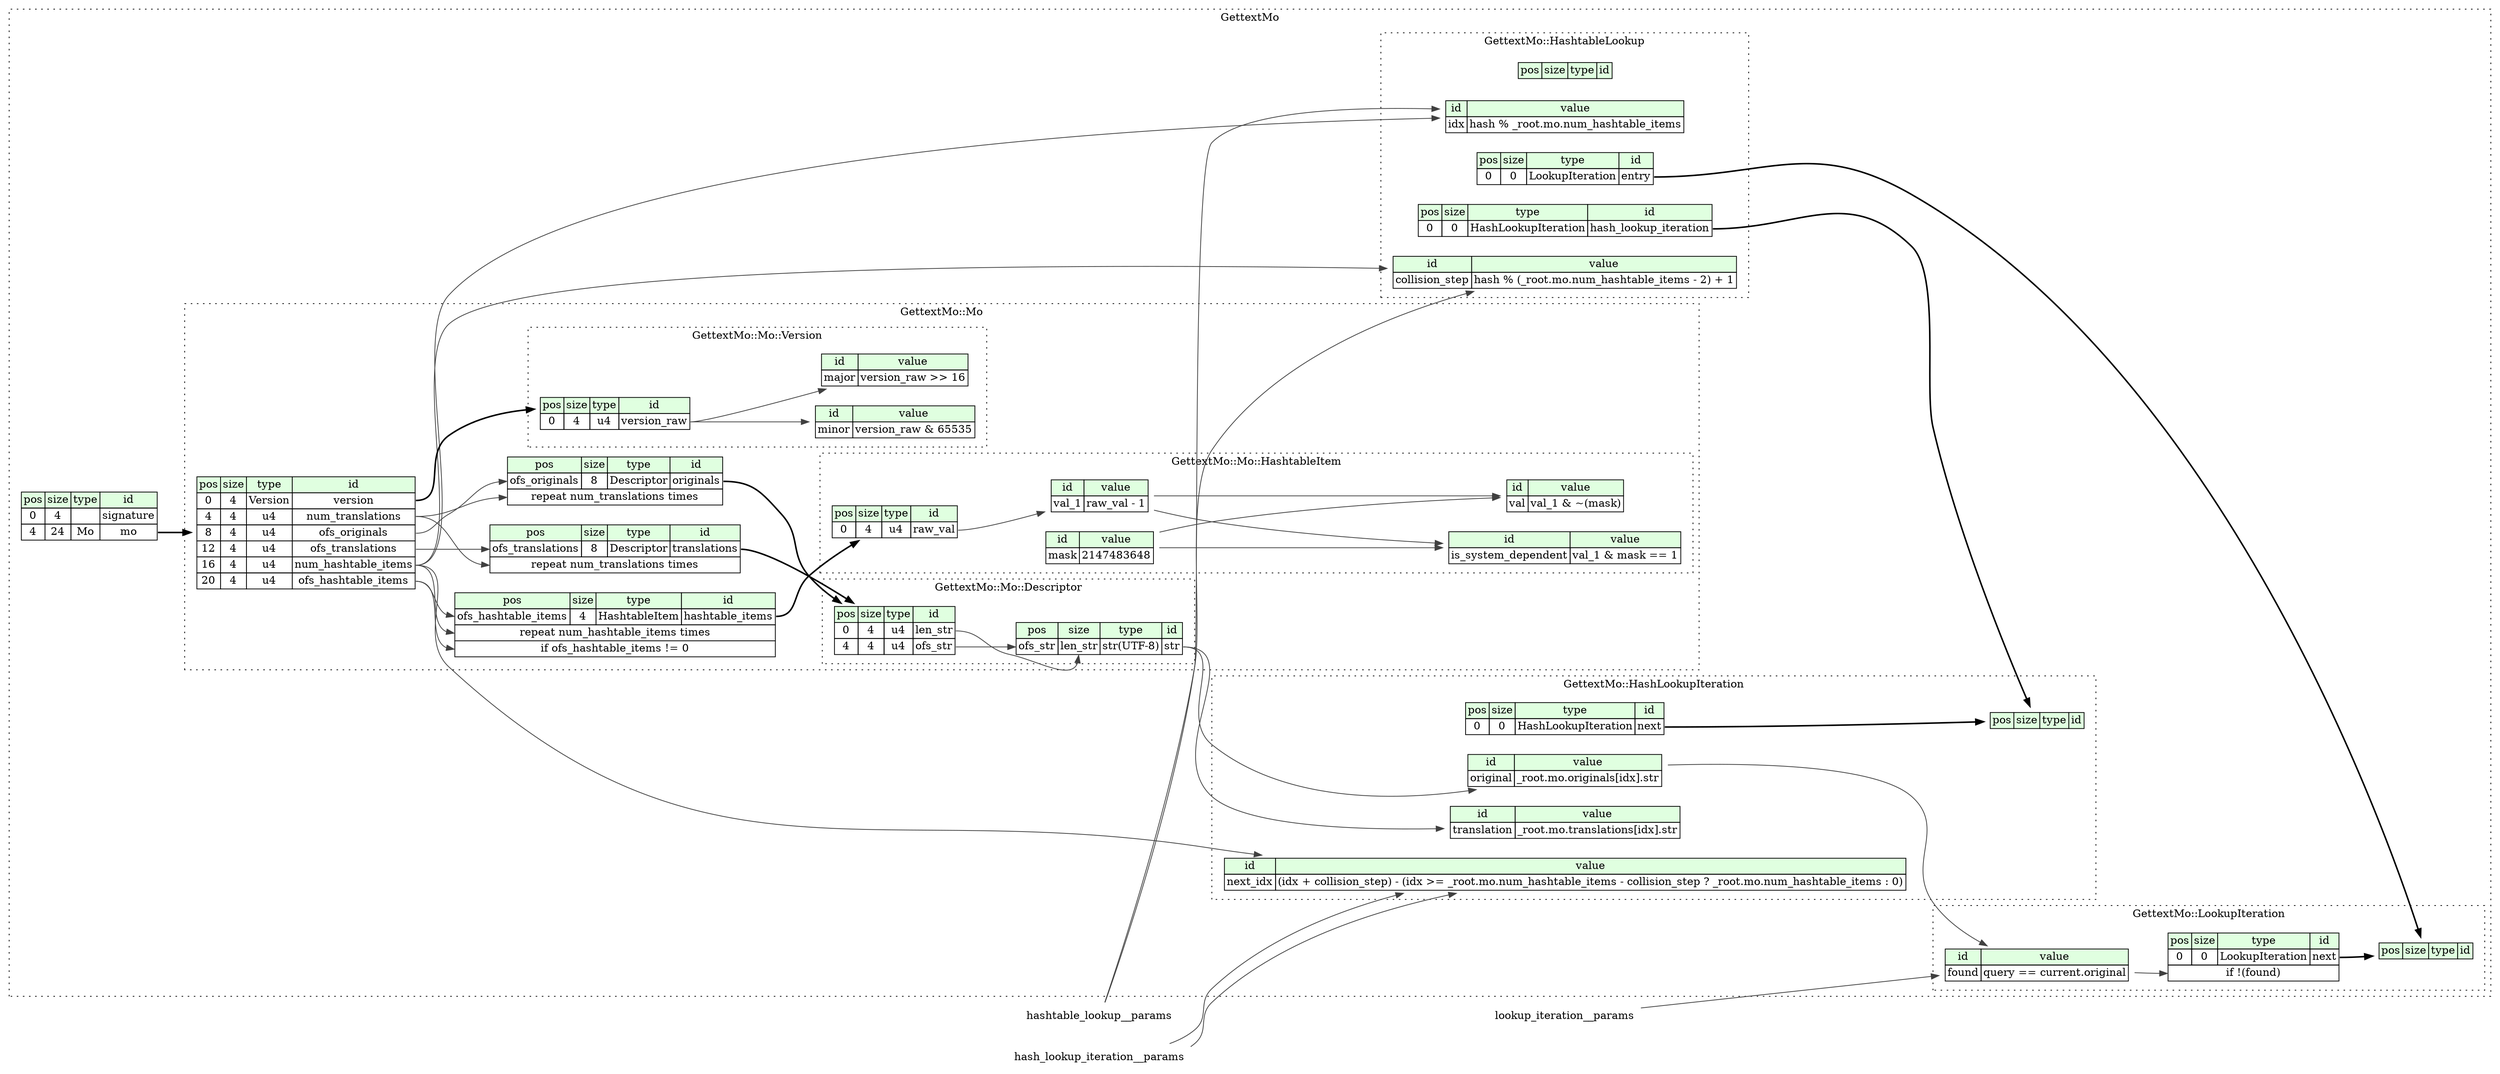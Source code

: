digraph {
	rankdir=LR;
	node [shape=plaintext];
	subgraph cluster__gettext_mo {
		label="GettextMo";
		graph[style=dotted];

		gettext_mo__seq [label=<<TABLE BORDER="0" CELLBORDER="1" CELLSPACING="0">
			<TR><TD BGCOLOR="#E0FFE0">pos</TD><TD BGCOLOR="#E0FFE0">size</TD><TD BGCOLOR="#E0FFE0">type</TD><TD BGCOLOR="#E0FFE0">id</TD></TR>
			<TR><TD PORT="signature_pos">0</TD><TD PORT="signature_size">4</TD><TD></TD><TD PORT="signature_type">signature</TD></TR>
			<TR><TD PORT="mo_pos">4</TD><TD PORT="mo_size">24</TD><TD>Mo</TD><TD PORT="mo_type">mo</TD></TR>
		</TABLE>>];
		subgraph cluster__hash_lookup_iteration {
			label="GettextMo::HashLookupIteration";
			graph[style=dotted];

			hash_lookup_iteration__seq [label=<<TABLE BORDER="0" CELLBORDER="1" CELLSPACING="0">
				<TR><TD BGCOLOR="#E0FFE0">pos</TD><TD BGCOLOR="#E0FFE0">size</TD><TD BGCOLOR="#E0FFE0">type</TD><TD BGCOLOR="#E0FFE0">id</TD></TR>
			</TABLE>>];
			hash_lookup_iteration__inst__next [label=<<TABLE BORDER="0" CELLBORDER="1" CELLSPACING="0">
				<TR><TD BGCOLOR="#E0FFE0">pos</TD><TD BGCOLOR="#E0FFE0">size</TD><TD BGCOLOR="#E0FFE0">type</TD><TD BGCOLOR="#E0FFE0">id</TD></TR>
				<TR><TD PORT="next_pos">0</TD><TD PORT="next_size">0</TD><TD>HashLookupIteration</TD><TD PORT="next_type">next</TD></TR>
			</TABLE>>];
			hash_lookup_iteration__inst__next_idx [label=<<TABLE BORDER="0" CELLBORDER="1" CELLSPACING="0">
				<TR><TD BGCOLOR="#E0FFE0">id</TD><TD BGCOLOR="#E0FFE0">value</TD></TR>
				<TR><TD>next_idx</TD><TD>(idx + collision_step) - (idx &gt;= _root.mo.num_hashtable_items - collision_step ? _root.mo.num_hashtable_items : 0)</TD></TR>
			</TABLE>>];
			hash_lookup_iteration__inst__original [label=<<TABLE BORDER="0" CELLBORDER="1" CELLSPACING="0">
				<TR><TD BGCOLOR="#E0FFE0">id</TD><TD BGCOLOR="#E0FFE0">value</TD></TR>
				<TR><TD>original</TD><TD>_root.mo.originals[idx].str</TD></TR>
			</TABLE>>];
			hash_lookup_iteration__inst__translation [label=<<TABLE BORDER="0" CELLBORDER="1" CELLSPACING="0">
				<TR><TD BGCOLOR="#E0FFE0">id</TD><TD BGCOLOR="#E0FFE0">value</TD></TR>
				<TR><TD>translation</TD><TD>_root.mo.translations[idx].str</TD></TR>
			</TABLE>>];
		}
		subgraph cluster__hashtable_lookup {
			label="GettextMo::HashtableLookup";
			graph[style=dotted];

			hashtable_lookup__seq [label=<<TABLE BORDER="0" CELLBORDER="1" CELLSPACING="0">
				<TR><TD BGCOLOR="#E0FFE0">pos</TD><TD BGCOLOR="#E0FFE0">size</TD><TD BGCOLOR="#E0FFE0">type</TD><TD BGCOLOR="#E0FFE0">id</TD></TR>
			</TABLE>>];
			hashtable_lookup__inst__collision_step [label=<<TABLE BORDER="0" CELLBORDER="1" CELLSPACING="0">
				<TR><TD BGCOLOR="#E0FFE0">id</TD><TD BGCOLOR="#E0FFE0">value</TD></TR>
				<TR><TD>collision_step</TD><TD>hash % (_root.mo.num_hashtable_items - 2) + 1</TD></TR>
			</TABLE>>];
			hashtable_lookup__inst__entry [label=<<TABLE BORDER="0" CELLBORDER="1" CELLSPACING="0">
				<TR><TD BGCOLOR="#E0FFE0">pos</TD><TD BGCOLOR="#E0FFE0">size</TD><TD BGCOLOR="#E0FFE0">type</TD><TD BGCOLOR="#E0FFE0">id</TD></TR>
				<TR><TD PORT="entry_pos">0</TD><TD PORT="entry_size">0</TD><TD>LookupIteration</TD><TD PORT="entry_type">entry</TD></TR>
			</TABLE>>];
			hashtable_lookup__inst__hash_lookup_iteration [label=<<TABLE BORDER="0" CELLBORDER="1" CELLSPACING="0">
				<TR><TD BGCOLOR="#E0FFE0">pos</TD><TD BGCOLOR="#E0FFE0">size</TD><TD BGCOLOR="#E0FFE0">type</TD><TD BGCOLOR="#E0FFE0">id</TD></TR>
				<TR><TD PORT="hash_lookup_iteration_pos">0</TD><TD PORT="hash_lookup_iteration_size">0</TD><TD>HashLookupIteration</TD><TD PORT="hash_lookup_iteration_type">hash_lookup_iteration</TD></TR>
			</TABLE>>];
			hashtable_lookup__inst__idx [label=<<TABLE BORDER="0" CELLBORDER="1" CELLSPACING="0">
				<TR><TD BGCOLOR="#E0FFE0">id</TD><TD BGCOLOR="#E0FFE0">value</TD></TR>
				<TR><TD>idx</TD><TD>hash % _root.mo.num_hashtable_items</TD></TR>
			</TABLE>>];
		}
		subgraph cluster__lookup_iteration {
			label="GettextMo::LookupIteration";
			graph[style=dotted];

			lookup_iteration__seq [label=<<TABLE BORDER="0" CELLBORDER="1" CELLSPACING="0">
				<TR><TD BGCOLOR="#E0FFE0">pos</TD><TD BGCOLOR="#E0FFE0">size</TD><TD BGCOLOR="#E0FFE0">type</TD><TD BGCOLOR="#E0FFE0">id</TD></TR>
			</TABLE>>];
			lookup_iteration__inst__found [label=<<TABLE BORDER="0" CELLBORDER="1" CELLSPACING="0">
				<TR><TD BGCOLOR="#E0FFE0">id</TD><TD BGCOLOR="#E0FFE0">value</TD></TR>
				<TR><TD>found</TD><TD>query == current.original</TD></TR>
			</TABLE>>];
			lookup_iteration__inst__next [label=<<TABLE BORDER="0" CELLBORDER="1" CELLSPACING="0">
				<TR><TD BGCOLOR="#E0FFE0">pos</TD><TD BGCOLOR="#E0FFE0">size</TD><TD BGCOLOR="#E0FFE0">type</TD><TD BGCOLOR="#E0FFE0">id</TD></TR>
				<TR><TD PORT="next_pos">0</TD><TD PORT="next_size">0</TD><TD>LookupIteration</TD><TD PORT="next_type">next</TD></TR>
				<TR><TD COLSPAN="4" PORT="next__if">if !(found)</TD></TR>
			</TABLE>>];
		}
		subgraph cluster__mo {
			label="GettextMo::Mo";
			graph[style=dotted];

			mo__seq [label=<<TABLE BORDER="0" CELLBORDER="1" CELLSPACING="0">
				<TR><TD BGCOLOR="#E0FFE0">pos</TD><TD BGCOLOR="#E0FFE0">size</TD><TD BGCOLOR="#E0FFE0">type</TD><TD BGCOLOR="#E0FFE0">id</TD></TR>
				<TR><TD PORT="version_pos">0</TD><TD PORT="version_size">4</TD><TD>Version</TD><TD PORT="version_type">version</TD></TR>
				<TR><TD PORT="num_translations_pos">4</TD><TD PORT="num_translations_size">4</TD><TD>u4</TD><TD PORT="num_translations_type">num_translations</TD></TR>
				<TR><TD PORT="ofs_originals_pos">8</TD><TD PORT="ofs_originals_size">4</TD><TD>u4</TD><TD PORT="ofs_originals_type">ofs_originals</TD></TR>
				<TR><TD PORT="ofs_translations_pos">12</TD><TD PORT="ofs_translations_size">4</TD><TD>u4</TD><TD PORT="ofs_translations_type">ofs_translations</TD></TR>
				<TR><TD PORT="num_hashtable_items_pos">16</TD><TD PORT="num_hashtable_items_size">4</TD><TD>u4</TD><TD PORT="num_hashtable_items_type">num_hashtable_items</TD></TR>
				<TR><TD PORT="ofs_hashtable_items_pos">20</TD><TD PORT="ofs_hashtable_items_size">4</TD><TD>u4</TD><TD PORT="ofs_hashtable_items_type">ofs_hashtable_items</TD></TR>
			</TABLE>>];
			mo__inst__hashtable_items [label=<<TABLE BORDER="0" CELLBORDER="1" CELLSPACING="0">
				<TR><TD BGCOLOR="#E0FFE0">pos</TD><TD BGCOLOR="#E0FFE0">size</TD><TD BGCOLOR="#E0FFE0">type</TD><TD BGCOLOR="#E0FFE0">id</TD></TR>
				<TR><TD PORT="hashtable_items_pos">ofs_hashtable_items</TD><TD PORT="hashtable_items_size">4</TD><TD>HashtableItem</TD><TD PORT="hashtable_items_type">hashtable_items</TD></TR>
				<TR><TD COLSPAN="4" PORT="hashtable_items__repeat">repeat num_hashtable_items times</TD></TR>
				<TR><TD COLSPAN="4" PORT="hashtable_items__if">if ofs_hashtable_items != 0</TD></TR>
			</TABLE>>];
			mo__inst__originals [label=<<TABLE BORDER="0" CELLBORDER="1" CELLSPACING="0">
				<TR><TD BGCOLOR="#E0FFE0">pos</TD><TD BGCOLOR="#E0FFE0">size</TD><TD BGCOLOR="#E0FFE0">type</TD><TD BGCOLOR="#E0FFE0">id</TD></TR>
				<TR><TD PORT="originals_pos">ofs_originals</TD><TD PORT="originals_size">8</TD><TD>Descriptor</TD><TD PORT="originals_type">originals</TD></TR>
				<TR><TD COLSPAN="4" PORT="originals__repeat">repeat num_translations times</TD></TR>
			</TABLE>>];
			mo__inst__translations [label=<<TABLE BORDER="0" CELLBORDER="1" CELLSPACING="0">
				<TR><TD BGCOLOR="#E0FFE0">pos</TD><TD BGCOLOR="#E0FFE0">size</TD><TD BGCOLOR="#E0FFE0">type</TD><TD BGCOLOR="#E0FFE0">id</TD></TR>
				<TR><TD PORT="translations_pos">ofs_translations</TD><TD PORT="translations_size">8</TD><TD>Descriptor</TD><TD PORT="translations_type">translations</TD></TR>
				<TR><TD COLSPAN="4" PORT="translations__repeat">repeat num_translations times</TD></TR>
			</TABLE>>];
			subgraph cluster__descriptor {
				label="GettextMo::Mo::Descriptor";
				graph[style=dotted];

				descriptor__seq [label=<<TABLE BORDER="0" CELLBORDER="1" CELLSPACING="0">
					<TR><TD BGCOLOR="#E0FFE0">pos</TD><TD BGCOLOR="#E0FFE0">size</TD><TD BGCOLOR="#E0FFE0">type</TD><TD BGCOLOR="#E0FFE0">id</TD></TR>
					<TR><TD PORT="len_str_pos">0</TD><TD PORT="len_str_size">4</TD><TD>u4</TD><TD PORT="len_str_type">len_str</TD></TR>
					<TR><TD PORT="ofs_str_pos">4</TD><TD PORT="ofs_str_size">4</TD><TD>u4</TD><TD PORT="ofs_str_type">ofs_str</TD></TR>
				</TABLE>>];
				descriptor__inst__str [label=<<TABLE BORDER="0" CELLBORDER="1" CELLSPACING="0">
					<TR><TD BGCOLOR="#E0FFE0">pos</TD><TD BGCOLOR="#E0FFE0">size</TD><TD BGCOLOR="#E0FFE0">type</TD><TD BGCOLOR="#E0FFE0">id</TD></TR>
					<TR><TD PORT="str_pos">ofs_str</TD><TD PORT="str_size">len_str</TD><TD>str(UTF-8)</TD><TD PORT="str_type">str</TD></TR>
				</TABLE>>];
			}
			subgraph cluster__hashtable_item {
				label="GettextMo::Mo::HashtableItem";
				graph[style=dotted];

				hashtable_item__seq [label=<<TABLE BORDER="0" CELLBORDER="1" CELLSPACING="0">
					<TR><TD BGCOLOR="#E0FFE0">pos</TD><TD BGCOLOR="#E0FFE0">size</TD><TD BGCOLOR="#E0FFE0">type</TD><TD BGCOLOR="#E0FFE0">id</TD></TR>
					<TR><TD PORT="raw_val_pos">0</TD><TD PORT="raw_val_size">4</TD><TD>u4</TD><TD PORT="raw_val_type">raw_val</TD></TR>
				</TABLE>>];
				hashtable_item__inst__is_system_dependent [label=<<TABLE BORDER="0" CELLBORDER="1" CELLSPACING="0">
					<TR><TD BGCOLOR="#E0FFE0">id</TD><TD BGCOLOR="#E0FFE0">value</TD></TR>
					<TR><TD>is_system_dependent</TD><TD>val_1 &amp; mask == 1</TD></TR>
				</TABLE>>];
				hashtable_item__inst__mask [label=<<TABLE BORDER="0" CELLBORDER="1" CELLSPACING="0">
					<TR><TD BGCOLOR="#E0FFE0">id</TD><TD BGCOLOR="#E0FFE0">value</TD></TR>
					<TR><TD>mask</TD><TD>2147483648</TD></TR>
				</TABLE>>];
				hashtable_item__inst__val [label=<<TABLE BORDER="0" CELLBORDER="1" CELLSPACING="0">
					<TR><TD BGCOLOR="#E0FFE0">id</TD><TD BGCOLOR="#E0FFE0">value</TD></TR>
					<TR><TD>val</TD><TD>val_1 &amp; ~(mask)</TD></TR>
				</TABLE>>];
				hashtable_item__inst__val_1 [label=<<TABLE BORDER="0" CELLBORDER="1" CELLSPACING="0">
					<TR><TD BGCOLOR="#E0FFE0">id</TD><TD BGCOLOR="#E0FFE0">value</TD></TR>
					<TR><TD>val_1</TD><TD>raw_val - 1</TD></TR>
				</TABLE>>];
			}
			subgraph cluster__version {
				label="GettextMo::Mo::Version";
				graph[style=dotted];

				version__seq [label=<<TABLE BORDER="0" CELLBORDER="1" CELLSPACING="0">
					<TR><TD BGCOLOR="#E0FFE0">pos</TD><TD BGCOLOR="#E0FFE0">size</TD><TD BGCOLOR="#E0FFE0">type</TD><TD BGCOLOR="#E0FFE0">id</TD></TR>
					<TR><TD PORT="version_raw_pos">0</TD><TD PORT="version_raw_size">4</TD><TD>u4</TD><TD PORT="version_raw_type">version_raw</TD></TR>
				</TABLE>>];
				version__inst__major [label=<<TABLE BORDER="0" CELLBORDER="1" CELLSPACING="0">
					<TR><TD BGCOLOR="#E0FFE0">id</TD><TD BGCOLOR="#E0FFE0">value</TD></TR>
					<TR><TD>major</TD><TD>version_raw &gt;&gt; 16</TD></TR>
				</TABLE>>];
				version__inst__minor [label=<<TABLE BORDER="0" CELLBORDER="1" CELLSPACING="0">
					<TR><TD BGCOLOR="#E0FFE0">id</TD><TD BGCOLOR="#E0FFE0">value</TD></TR>
					<TR><TD>minor</TD><TD>version_raw &amp; 65535</TD></TR>
				</TABLE>>];
			}
		}
	}
	gettext_mo__seq:mo_type -> mo__seq [style=bold];
	hash_lookup_iteration__inst__next:next_type -> hash_lookup_iteration__seq [style=bold];
	hash_lookup_iteration__params:idx_type -> hash_lookup_iteration__inst__next_idx [color="#404040"];
	hash_lookup_iteration__params:collision_step_type -> hash_lookup_iteration__inst__next_idx [color="#404040"];
	mo__seq:num_hashtable_items_type -> hash_lookup_iteration__inst__next_idx [color="#404040"];
	descriptor__inst__str:str_type -> hash_lookup_iteration__inst__original [color="#404040"];
	descriptor__inst__str:str_type -> hash_lookup_iteration__inst__translation [color="#404040"];
	hashtable_lookup__params:hash_type -> hashtable_lookup__inst__collision_step [color="#404040"];
	mo__seq:num_hashtable_items_type -> hashtable_lookup__inst__collision_step [color="#404040"];
	hashtable_lookup__inst__entry:entry_type -> lookup_iteration__seq [style=bold];
	hashtable_lookup__inst__hash_lookup_iteration:hash_lookup_iteration_type -> hash_lookup_iteration__seq [style=bold];
	hashtable_lookup__params:hash_type -> hashtable_lookup__inst__idx [color="#404040"];
	mo__seq:num_hashtable_items_type -> hashtable_lookup__inst__idx [color="#404040"];
	lookup_iteration__params:query_type -> lookup_iteration__inst__found [color="#404040"];
	hash_lookup_iteration__inst__original:original_type -> lookup_iteration__inst__found [color="#404040"];
	lookup_iteration__inst__next:next_type -> lookup_iteration__seq [style=bold];
	lookup_iteration__inst__found:found_type -> lookup_iteration__inst__next:next__if [color="#404040"];
	mo__seq:version_type -> version__seq [style=bold];
	mo__seq:ofs_hashtable_items_type -> mo__inst__hashtable_items:hashtable_items_pos [color="#404040"];
	mo__inst__hashtable_items:hashtable_items_type -> hashtable_item__seq [style=bold];
	mo__seq:num_hashtable_items_type -> mo__inst__hashtable_items:hashtable_items__repeat [color="#404040"];
	mo__seq:ofs_hashtable_items_type -> mo__inst__hashtable_items:hashtable_items__if [color="#404040"];
	mo__seq:ofs_originals_type -> mo__inst__originals:originals_pos [color="#404040"];
	mo__inst__originals:originals_type -> descriptor__seq [style=bold];
	mo__seq:num_translations_type -> mo__inst__originals:originals__repeat [color="#404040"];
	mo__seq:ofs_translations_type -> mo__inst__translations:translations_pos [color="#404040"];
	mo__inst__translations:translations_type -> descriptor__seq [style=bold];
	mo__seq:num_translations_type -> mo__inst__translations:translations__repeat [color="#404040"];
	descriptor__seq:ofs_str_type -> descriptor__inst__str:str_pos [color="#404040"];
	descriptor__seq:len_str_type -> descriptor__inst__str:str_size [color="#404040"];
	hashtable_item__inst__val_1:val_1_type -> hashtable_item__inst__is_system_dependent [color="#404040"];
	hashtable_item__inst__mask:mask_type -> hashtable_item__inst__is_system_dependent [color="#404040"];
	hashtable_item__inst__val_1:val_1_type -> hashtable_item__inst__val [color="#404040"];
	hashtable_item__inst__mask:mask_type -> hashtable_item__inst__val [color="#404040"];
	hashtable_item__seq:raw_val_type -> hashtable_item__inst__val_1 [color="#404040"];
	version__seq:version_raw_type -> version__inst__major [color="#404040"];
	version__seq:version_raw_type -> version__inst__minor [color="#404040"];
}
